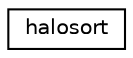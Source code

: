 digraph G
{
  edge [fontname="Helvetica",fontsize="10",labelfontname="Helvetica",labelfontsize="10"];
  node [fontname="Helvetica",fontsize="10",shape=record];
  rankdir=LR;
  Node1 [label="halosort",height=0.2,width=0.4,color="black", fillcolor="white", style="filled",URL="$d9/d9b/structhalosort.html"];
}
